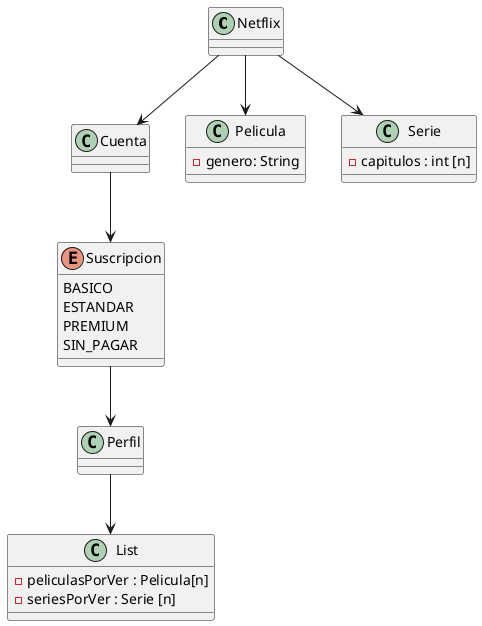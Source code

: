 @startuml
'https://plantuml.com/class-diagram


Netflix --> Cuenta
Netflix --> Pelicula
Netflix --> Serie
Cuenta --> Suscripcion
Suscripcion --> Perfil
Perfil --> List

class Netflix {
}
enum Suscripcion{
    BASICO
    ESTANDAR
    PREMIUM
    SIN_PAGAR
}
class Pelicula {
    - genero: String
}
class Serie {
    - capitulos : int [n]
}
class List {
    - peliculasPorVer : Pelicula[n]
    - seriesPorVer : Serie [n]

}


@enduml